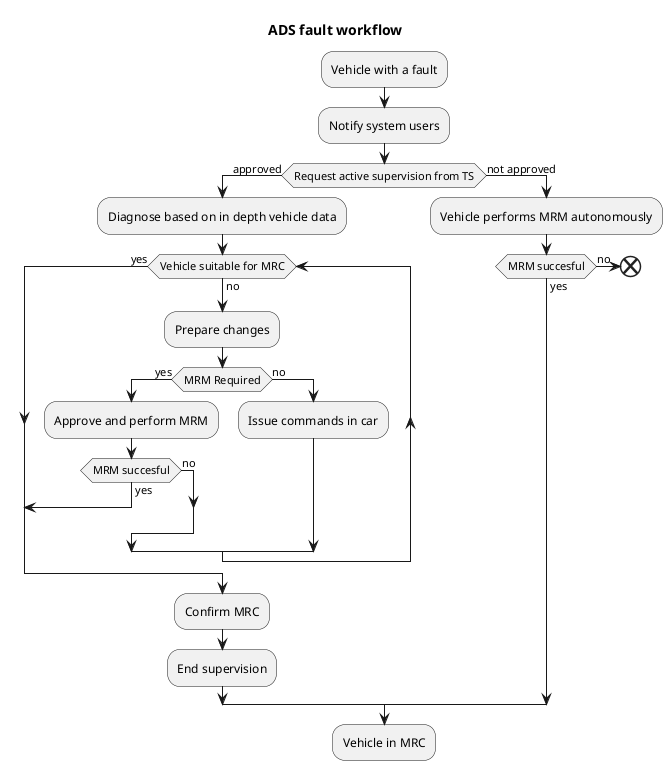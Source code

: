 @startuml "ADS fault"
skinparam ConditionEndStyle hline
title ADS fault workflow

:Vehicle with a fault;

:Notify system users;

if (Request active supervision from TS) equals (approved) then

    :Diagnose based on in depth vehicle data;

    while(Vehicle suitable for MRC) is (no)
        :Prepare changes;
        if (MRM Required) equals (yes) then
            :Approve and perform MRM;

            if(MRM succesful) equals (yes) then
                break
            else (no)
            endif

        else (no)
            :Issue commands in car;
        endif

    endwhile (yes)

    :Confirm MRC;
    :End supervision;

else (not approved)

    :Vehicle performs MRM autonomously;
    if(MRM succesful) equals (yes) then
    else (no)
        end
    endif

endif

:Vehicle in MRC;
@enduml
